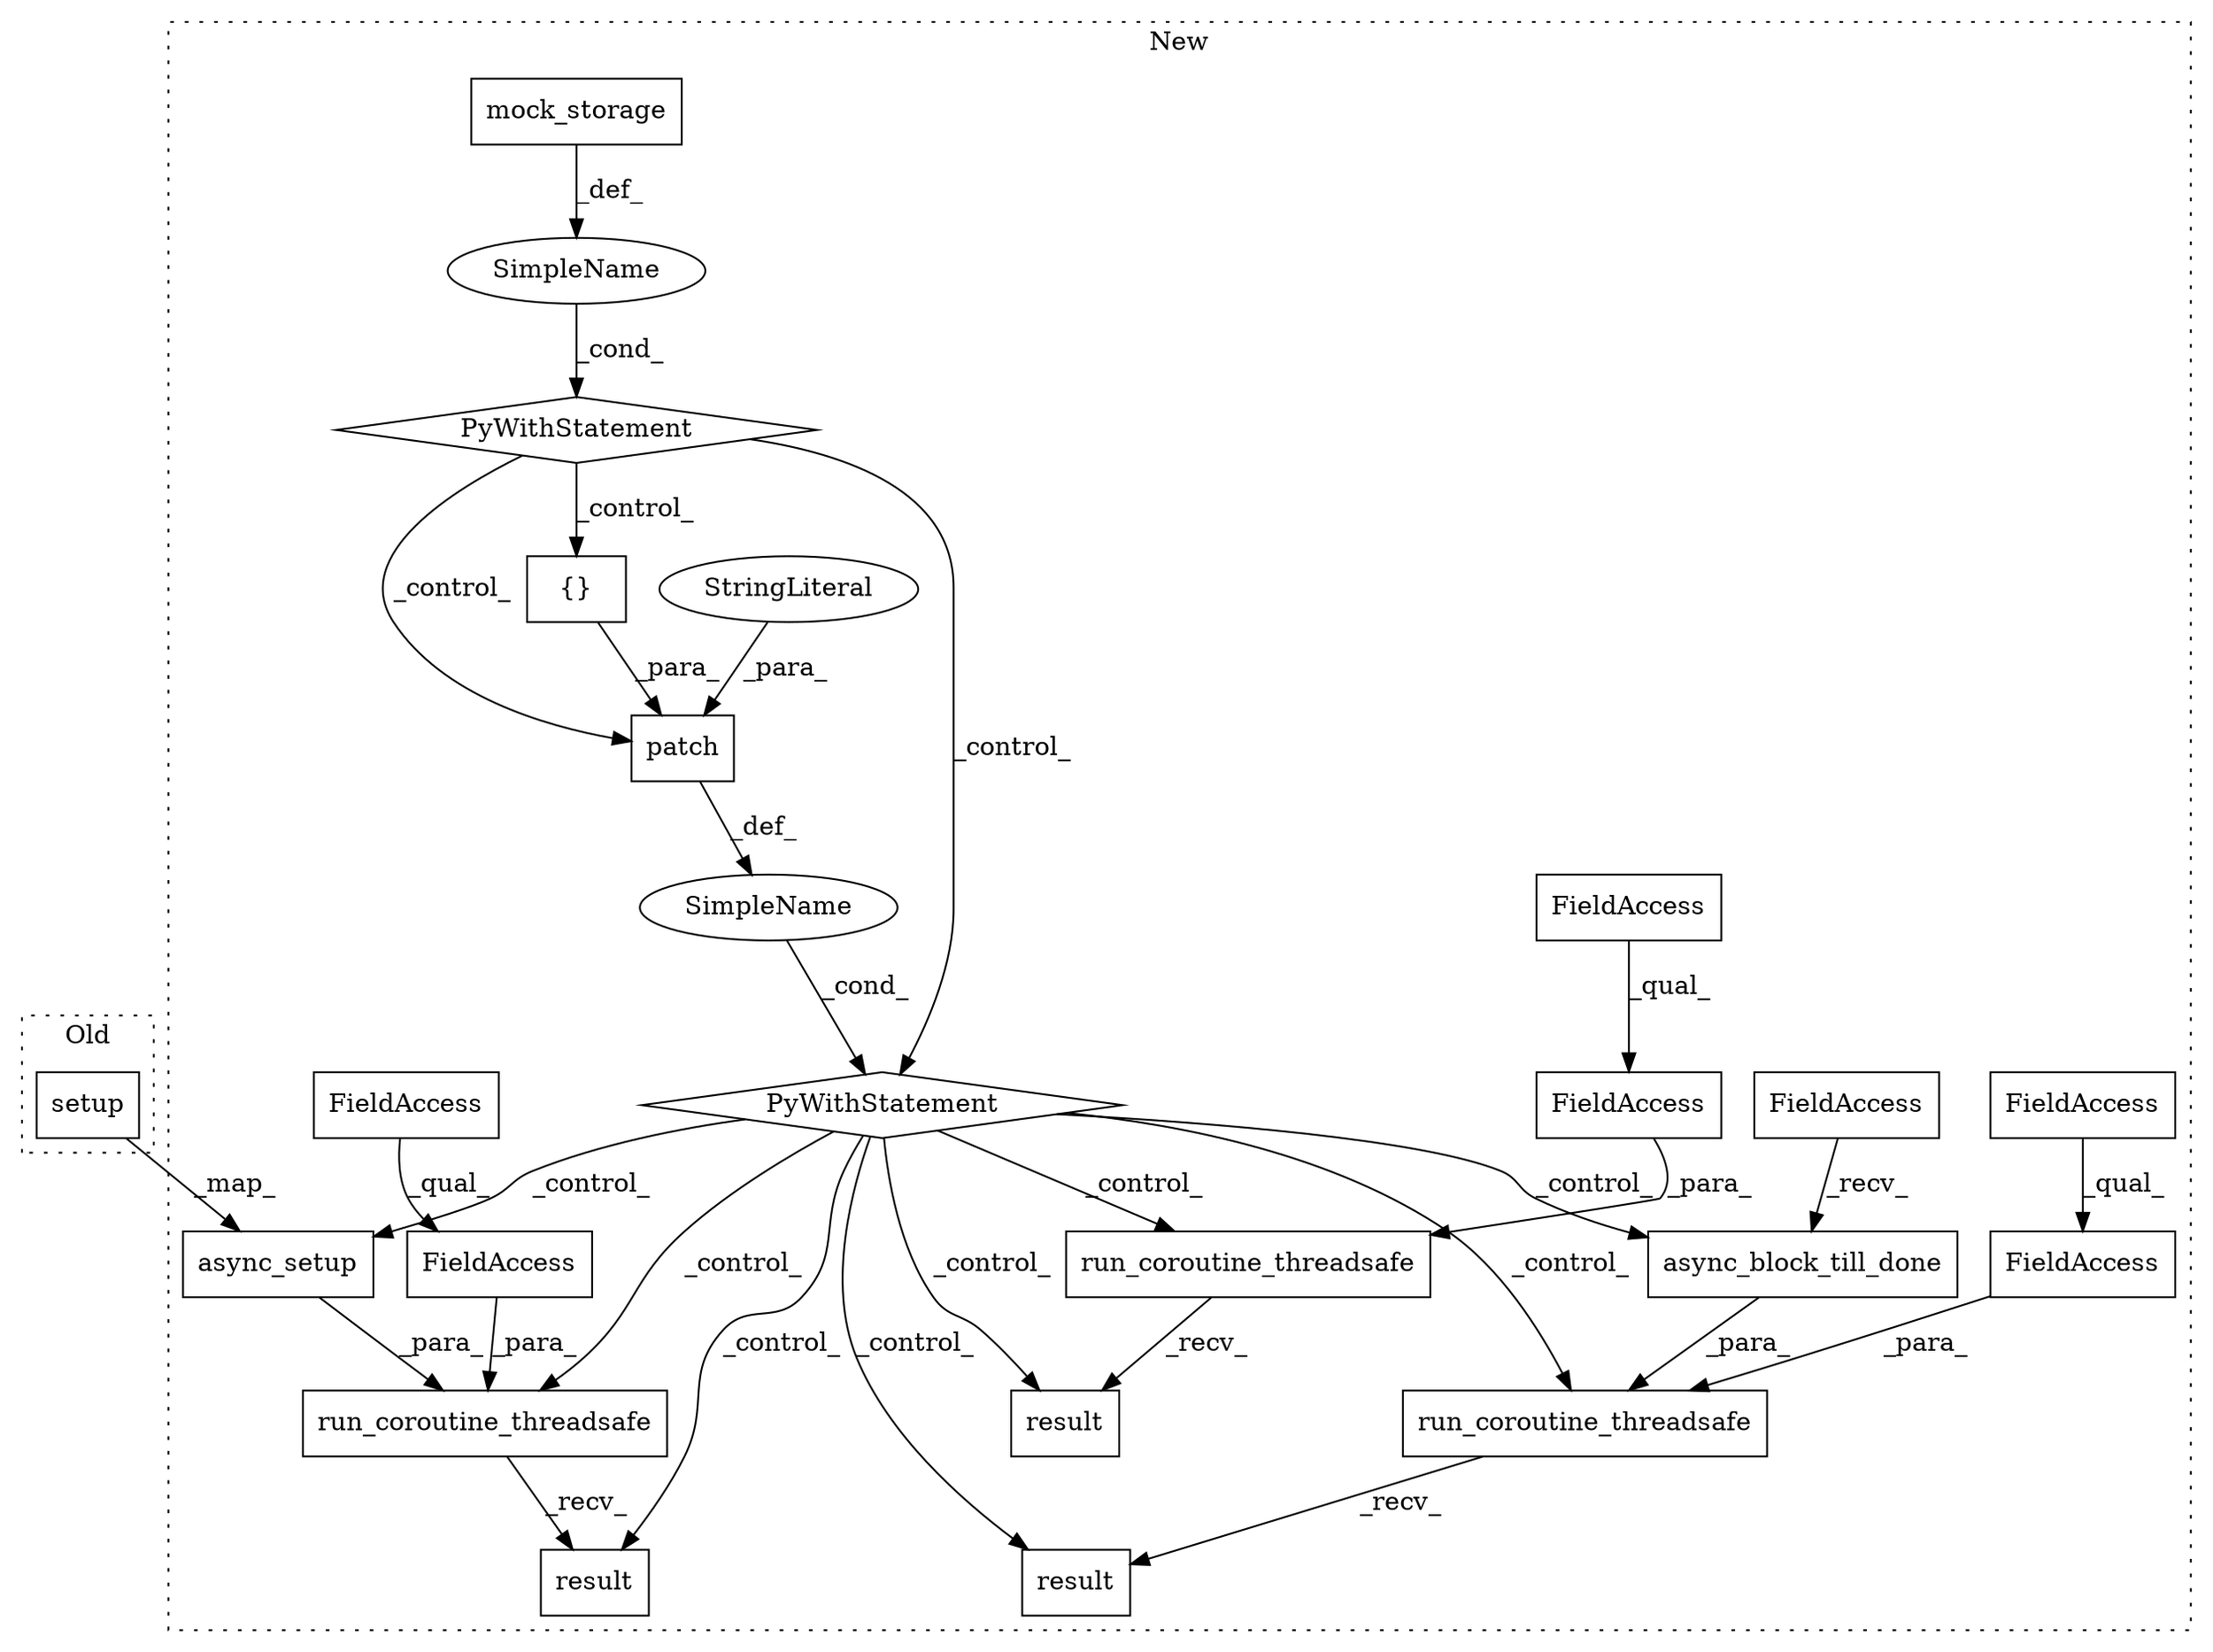 digraph G {
subgraph cluster0 {
1 [label="setup" a="32" s="2146,2174" l="6,1" shape="box"];
label = "Old";
style="dotted";
}
subgraph cluster1 {
2 [label="async_setup" a="32" s="2390,2424" l="12,1" shape="box"];
3 [label="result" a="32" s="2442" l="8" shape="box"];
4 [label="run_coroutine_threadsafe" a="32" s="2335,2440" l="25,1" shape="box"];
5 [label="FieldAccess" a="22" s="2426" l="14" shape="box"];
6 [label="FieldAccess" a="22" s="2426" l="9" shape="box"];
7 [label="patch" a="32" s="2263,2322" l="6,1" shape="box"];
8 [label="result" a="32" s="2535" l="8" shape="box"];
9 [label="{}" a="4" s="2320" l="2" shape="box"];
10 [label="result" a="32" s="2683" l="8" shape="box"];
11 [label="run_coroutine_threadsafe" a="32" s="2460,2533" l="25,1" shape="box"];
12 [label="FieldAccess" a="22" s="2519" l="14" shape="box"];
13 [label="run_coroutine_threadsafe" a="32" s="2553,2681" l="25,1" shape="box"];
14 [label="FieldAccess" a="22" s="2519" l="9" shape="box"];
15 [label="FieldAccess" a="22" s="2667" l="14" shape="box"];
16 [label="FieldAccess" a="22" s="2667" l="9" shape="box"];
17 [label="async_block_till_done" a="32" s="2495" l="23" shape="box"];
18 [label="FieldAccess" a="22" s="2485" l="9" shape="box"];
19 [label="PyWithStatement" a="104" s="2219,2243" l="10,2" shape="diamond"];
20 [label="SimpleName" a="42" s="" l="" shape="ellipse"];
21 [label="PyWithStatement" a="104" s="2253,2323" l="10,2" shape="diamond"];
22 [label="SimpleName" a="42" s="" l="" shape="ellipse"];
23 [label="mock_storage" a="32" s="2229" l="14" shape="box"];
24 [label="StringLiteral" a="45" s="2269" l="41" shape="ellipse"];
label = "New";
style="dotted";
}
1 -> 2 [label="_map_"];
2 -> 4 [label="_para_"];
4 -> 3 [label="_recv_"];
5 -> 4 [label="_para_"];
6 -> 5 [label="_qual_"];
7 -> 20 [label="_def_"];
9 -> 7 [label="_para_"];
11 -> 8 [label="_recv_"];
12 -> 11 [label="_para_"];
13 -> 10 [label="_recv_"];
14 -> 12 [label="_qual_"];
15 -> 13 [label="_para_"];
16 -> 15 [label="_qual_"];
17 -> 11 [label="_para_"];
18 -> 17 [label="_recv_"];
19 -> 7 [label="_control_"];
19 -> 9 [label="_control_"];
19 -> 21 [label="_control_"];
20 -> 21 [label="_cond_"];
21 -> 8 [label="_control_"];
21 -> 10 [label="_control_"];
21 -> 3 [label="_control_"];
21 -> 11 [label="_control_"];
21 -> 2 [label="_control_"];
21 -> 13 [label="_control_"];
21 -> 4 [label="_control_"];
21 -> 17 [label="_control_"];
22 -> 19 [label="_cond_"];
23 -> 22 [label="_def_"];
24 -> 7 [label="_para_"];
}